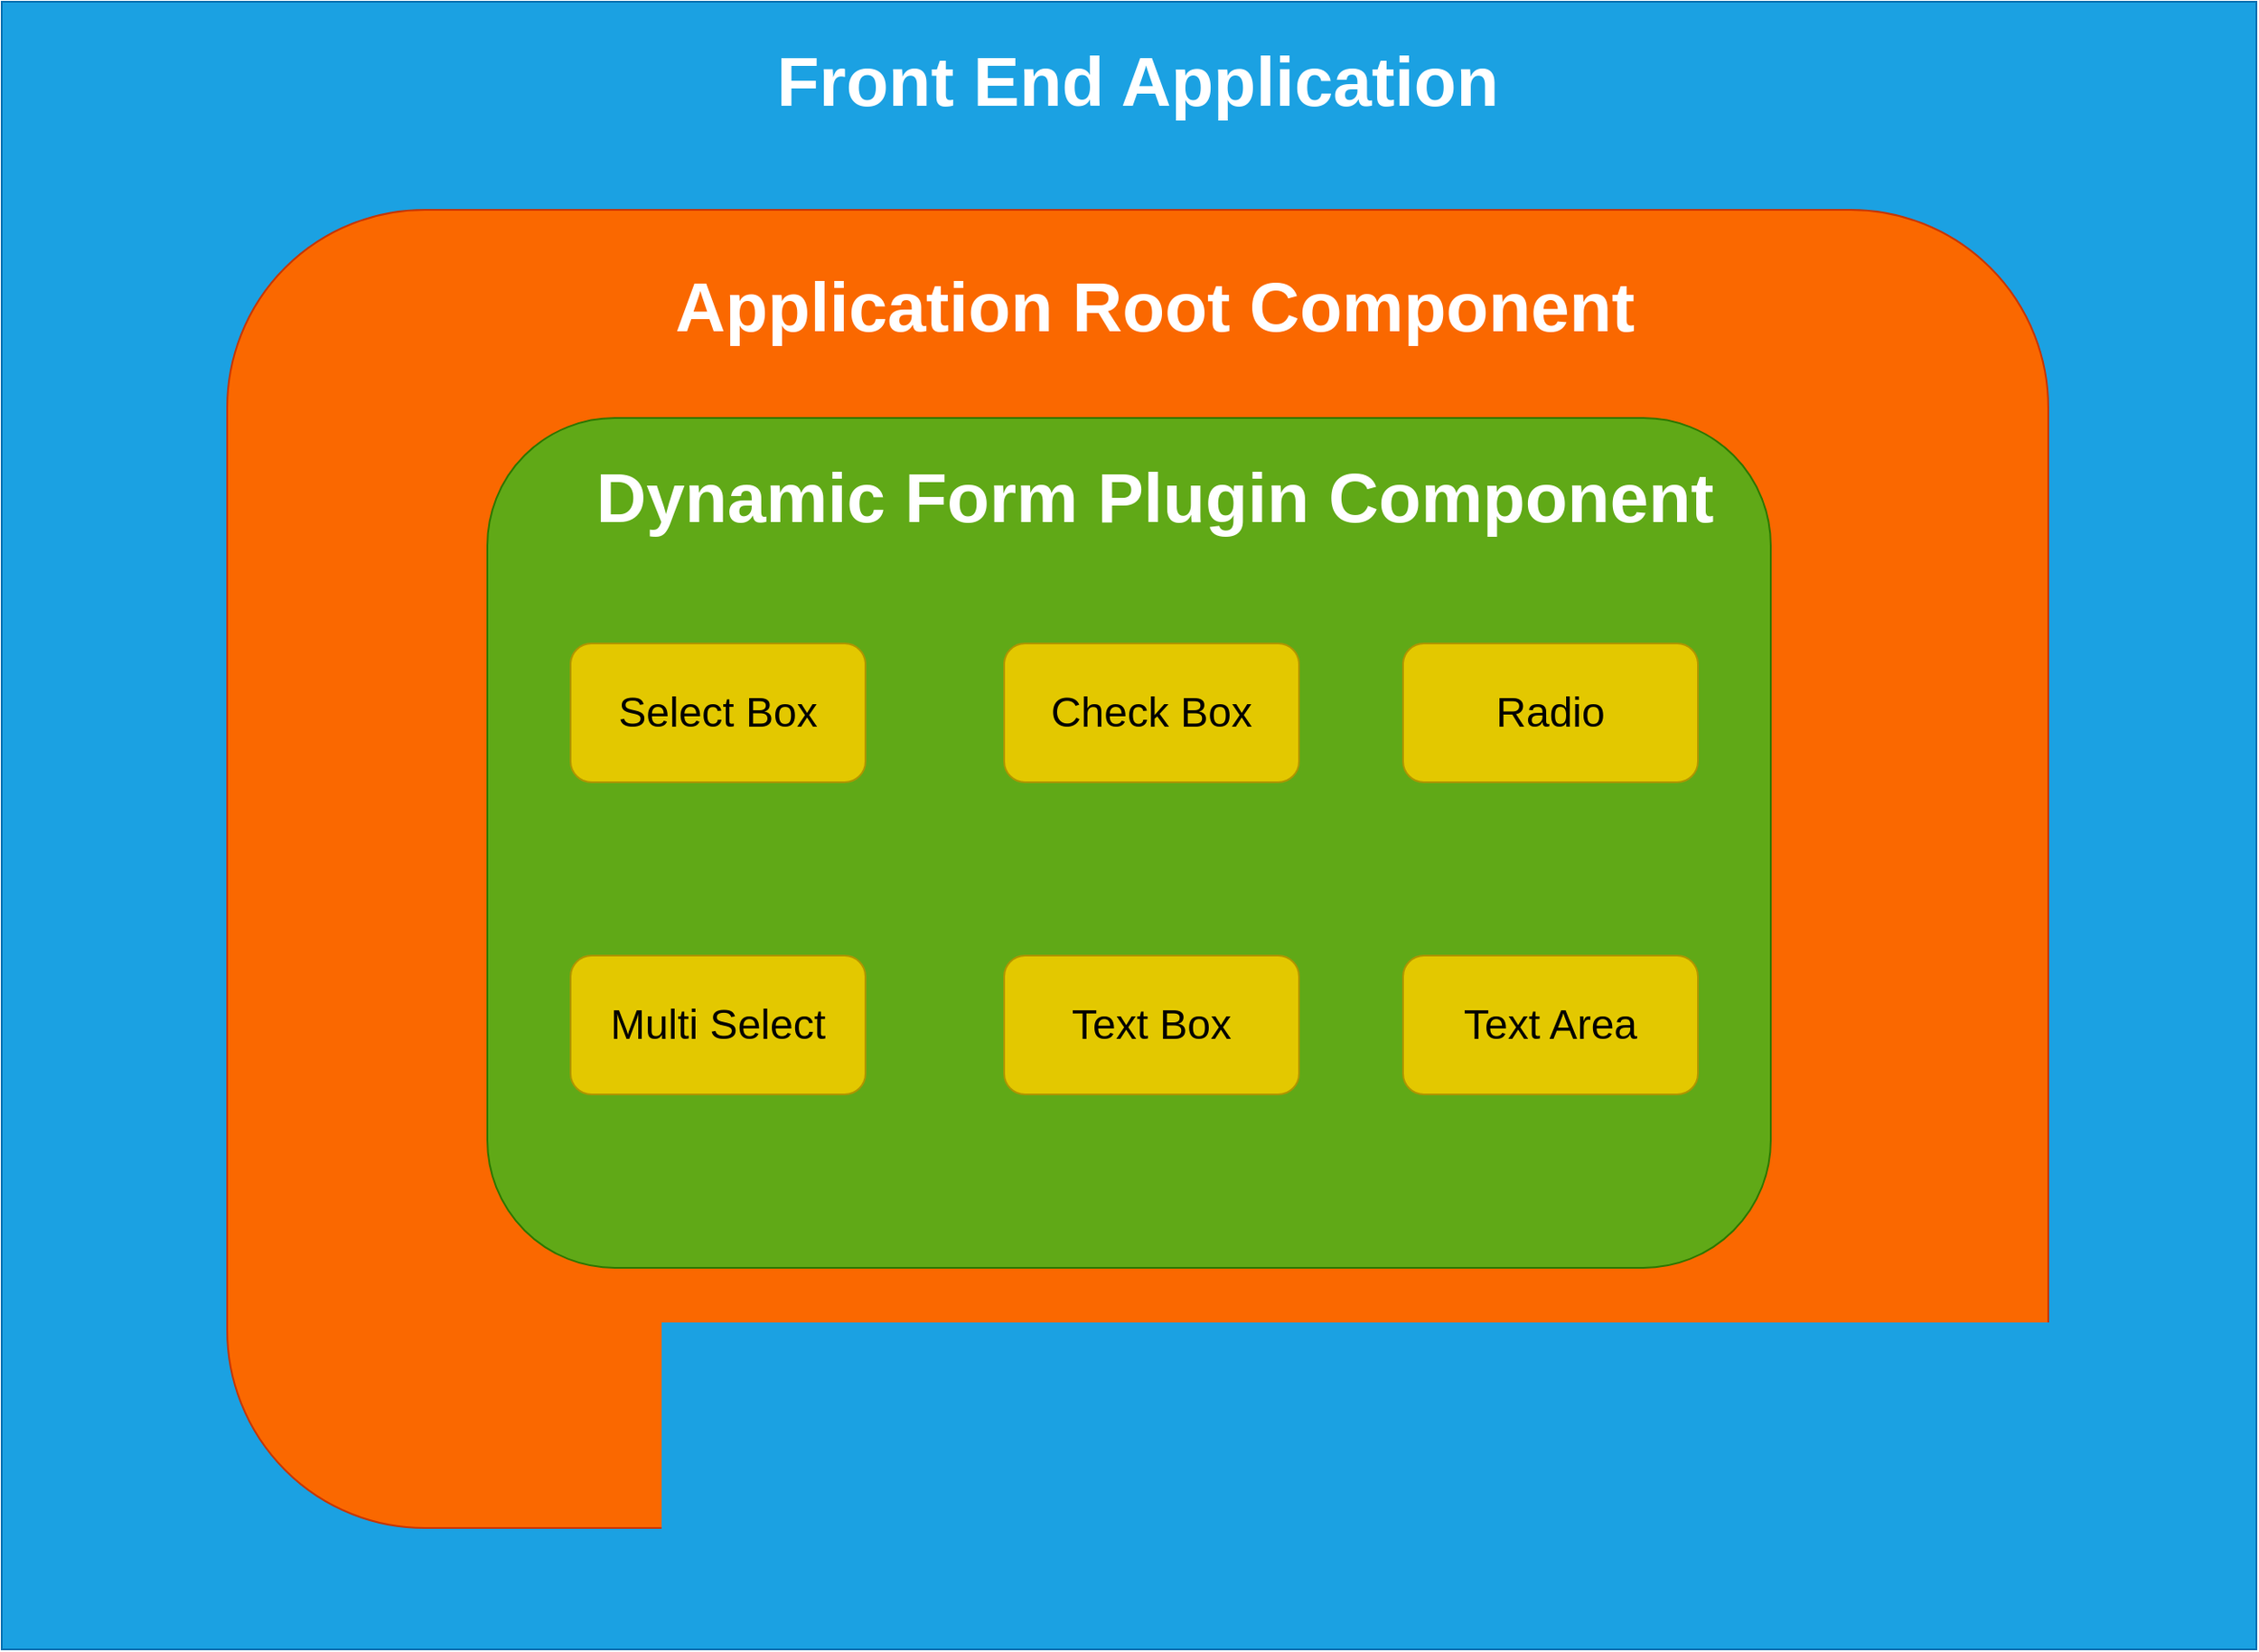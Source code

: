 <mxfile version="21.1.1" type="github">
  <diagram name="Page-1" id="7a6c530e-6e37-e111-ec74-82921da8cc10">
    <mxGraphModel dx="2229" dy="1189" grid="1" gridSize="10" guides="1" tooltips="1" connect="1" arrows="1" fold="1" page="1" pageScale="1.5" pageWidth="1169" pageHeight="826" background="#FFFFFF" math="0" shadow="0">
      <root>
        <mxCell id="0" style=";html=1;" />
        <mxCell id="1" style=";html=1;" parent="0" />
        <mxCell id="JD7Gm_CG1jl6nIxou-Iz-1" value="" style="rounded=0;whiteSpace=wrap;html=1;fillColor=#1ba1e2;strokeColor=#006EAF;fontColor=#ffffff;" vertex="1" parent="1">
          <mxGeometry x="210" y="100" width="1300" height="950" as="geometry" />
        </mxCell>
        <mxCell id="JD7Gm_CG1jl6nIxou-Iz-2" value="" style="rounded=1;whiteSpace=wrap;html=1;fillColor=#fa6800;strokeColor=#C73500;fontColor=#000000;" vertex="1" parent="1">
          <mxGeometry x="340" y="220" width="1050" height="760" as="geometry" />
        </mxCell>
        <mxCell id="JD7Gm_CG1jl6nIxou-Iz-3" value="" style="rounded=0;whiteSpace=wrap;html=1;" vertex="1" parent="1">
          <mxGeometry x="1040" y="440" width="120" height="60" as="geometry" />
        </mxCell>
        <mxCell id="JD7Gm_CG1jl6nIxou-Iz-4" value="" style="rounded=1;whiteSpace=wrap;html=1;glass=0;shadow=0;fillColor=#60a917;fontColor=#ffffff;strokeColor=#2D7600;" vertex="1" parent="1">
          <mxGeometry x="490" y="340" width="740" height="490" as="geometry" />
        </mxCell>
        <mxCell id="JD7Gm_CG1jl6nIxou-Iz-8" value="&lt;h1&gt;&lt;font color=&quot;#ffffff&quot; style=&quot;font-size: 40px;&quot;&gt;Front End Application&lt;/font&gt;&lt;/h1&gt;" style="text;strokeColor=none;align=center;fillColor=none;html=1;verticalAlign=middle;whiteSpace=wrap;rounded=0;" vertex="1" parent="1">
          <mxGeometry x="220" y="130" width="1290" height="30" as="geometry" />
        </mxCell>
        <mxCell id="JD7Gm_CG1jl6nIxou-Iz-9" value="&lt;h1&gt;&lt;font color=&quot;#ffffff&quot; style=&quot;font-size: 40px;&quot;&gt;Application Root Component&lt;/font&gt;&lt;/h1&gt;" style="text;strokeColor=none;align=center;fillColor=none;html=1;verticalAlign=middle;whiteSpace=wrap;rounded=0;" vertex="1" parent="1">
          <mxGeometry x="380" y="260" width="990" height="30" as="geometry" />
        </mxCell>
        <mxCell id="JD7Gm_CG1jl6nIxou-Iz-10" value="&lt;h1&gt;&lt;font color=&quot;#ffffff&quot;&gt;&lt;span style=&quot;font-size: 40px;&quot;&gt;Dynamic Form Plugin Component&lt;/span&gt;&lt;/font&gt;&lt;/h1&gt;" style="text;strokeColor=none;align=center;fillColor=none;html=1;verticalAlign=middle;whiteSpace=wrap;rounded=0;" vertex="1" parent="1">
          <mxGeometry x="380" y="370" width="990" height="30" as="geometry" />
        </mxCell>
        <mxCell id="JD7Gm_CG1jl6nIxou-Iz-11" value="&lt;font style=&quot;font-size: 24px;&quot;&gt;Select Box&lt;/font&gt;" style="rounded=1;whiteSpace=wrap;html=1;fillColor=#e3c800;fontColor=#000000;strokeColor=#B09500;" vertex="1" parent="1">
          <mxGeometry x="538" y="470" width="170" height="80" as="geometry" />
        </mxCell>
        <mxCell id="JD7Gm_CG1jl6nIxou-Iz-12" value="&lt;font style=&quot;font-size: 24px;&quot;&gt;Check Box&lt;/font&gt;" style="rounded=1;whiteSpace=wrap;html=1;fillColor=#e3c800;fontColor=#000000;strokeColor=#B09500;" vertex="1" parent="1">
          <mxGeometry x="788" y="470" width="170" height="80" as="geometry" />
        </mxCell>
        <mxCell id="JD7Gm_CG1jl6nIxou-Iz-13" value="Radio" style="rounded=1;whiteSpace=wrap;html=1;fillColor=#e3c800;fontColor=#000000;strokeColor=#B09500;fontSize=24;" vertex="1" parent="1">
          <mxGeometry x="1018" y="470" width="170" height="80" as="geometry" />
        </mxCell>
        <mxCell id="JD7Gm_CG1jl6nIxou-Iz-14" value="Multi Select" style="rounded=1;whiteSpace=wrap;html=1;fillColor=#e3c800;fontColor=#000000;strokeColor=#B09500;fontSize=24;" vertex="1" parent="1">
          <mxGeometry x="538" y="650" width="170" height="80" as="geometry" />
        </mxCell>
        <mxCell id="JD7Gm_CG1jl6nIxou-Iz-15" value="Text Box" style="rounded=1;whiteSpace=wrap;html=1;fillColor=#e3c800;fontColor=#000000;strokeColor=#B09500;fontSize=24;" vertex="1" parent="1">
          <mxGeometry x="788" y="650" width="170" height="80" as="geometry" />
        </mxCell>
        <mxCell id="JD7Gm_CG1jl6nIxou-Iz-16" value="Text Area" style="rounded=1;whiteSpace=wrap;html=1;fillColor=#e3c800;fontColor=#000000;strokeColor=#B09500;fontSize=24;" vertex="1" parent="1">
          <mxGeometry x="1018" y="650" width="170" height="80" as="geometry" />
        </mxCell>
      </root>
    </mxGraphModel>
  </diagram>
</mxfile>
